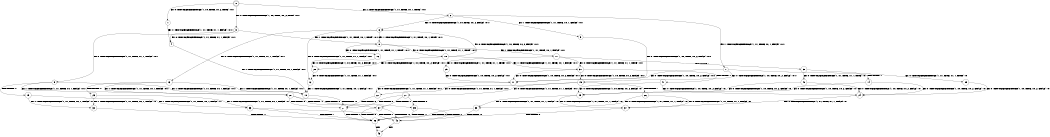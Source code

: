 digraph BCG {
size = "7, 10.5";
center = TRUE;
node [shape = circle];
0 [peripheries = 2];
0 -> 1 [label = "EX !0 !ATOMIC_EXCH_BRANCH (1, +0, TRUE, +0, 2, TRUE) !:0:1:"];
0 -> 2 [label = "EX !1 !ATOMIC_EXCH_BRANCH (1, +1, TRUE, +0, 1, TRUE) !:0:1:"];
0 -> 3 [label = "EX !0 !ATOMIC_EXCH_BRANCH (1, +0, TRUE, +0, 2, TRUE) !:0:1:"];
1 -> 4 [label = "EX !0 !ATOMIC_EXCH_BRANCH (1, +1, TRUE, +1, 1, FALSE) !:0:1:"];
2 -> 5 [label = "EX !1 !ATOMIC_EXCH_BRANCH (1, +1, TRUE, +0, 1, FALSE) !:0:1:"];
2 -> 6 [label = "EX !0 !ATOMIC_EXCH_BRANCH (1, +0, TRUE, +0, 2, FALSE) !:0:1:"];
2 -> 7 [label = "EX !1 !ATOMIC_EXCH_BRANCH (1, +1, TRUE, +0, 1, FALSE) !:0:1:"];
3 -> 4 [label = "EX !0 !ATOMIC_EXCH_BRANCH (1, +1, TRUE, +1, 1, FALSE) !:0:1:"];
3 -> 8 [label = "EX !1 !ATOMIC_EXCH_BRANCH (1, +1, TRUE, +0, 1, TRUE) !:0:1:"];
3 -> 9 [label = "EX !0 !ATOMIC_EXCH_BRANCH (1, +1, TRUE, +1, 1, FALSE) !:0:1:"];
4 -> 10 [label = "EX !1 !ATOMIC_EXCH_BRANCH (1, +1, TRUE, +0, 1, FALSE) !:0:1:"];
5 -> 11 [label = "EX !0 !ATOMIC_EXCH_BRANCH (1, +0, TRUE, +0, 2, FALSE) !:0:1:"];
6 -> 12 [label = "EX !0 !ATOMIC_EXCH_BRANCH (1, +1, TRUE, +1, 1, FALSE) !:0:1:"];
6 -> 8 [label = "EX !1 !ATOMIC_EXCH_BRANCH (1, +1, TRUE, +0, 1, TRUE) !:0:1:"];
6 -> 13 [label = "EX !0 !ATOMIC_EXCH_BRANCH (1, +1, TRUE, +1, 1, FALSE) !:0:1:"];
7 -> 11 [label = "EX !0 !ATOMIC_EXCH_BRANCH (1, +0, TRUE, +0, 2, FALSE) !:0:1:"];
7 -> 14 [label = "TERMINATE !1"];
7 -> 15 [label = "EX !0 !ATOMIC_EXCH_BRANCH (1, +0, TRUE, +0, 2, FALSE) !:0:1:"];
8 -> 16 [label = "EX !0 !ATOMIC_EXCH_BRANCH (1, +1, TRUE, +1, 1, TRUE) !:0:1:"];
8 -> 17 [label = "EX !1 !ATOMIC_EXCH_BRANCH (1, +1, TRUE, +0, 1, FALSE) !:0:1:"];
8 -> 18 [label = "EX !0 !ATOMIC_EXCH_BRANCH (1, +1, TRUE, +1, 1, TRUE) !:0:1:"];
9 -> 10 [label = "EX !1 !ATOMIC_EXCH_BRANCH (1, +1, TRUE, +0, 1, FALSE) !:0:1:"];
9 -> 19 [label = "TERMINATE !0"];
9 -> 20 [label = "EX !1 !ATOMIC_EXCH_BRANCH (1, +1, TRUE, +0, 1, FALSE) !:0:1:"];
10 -> 21 [label = "TERMINATE !0"];
11 -> 22 [label = "EX !0 !ATOMIC_EXCH_BRANCH (1, +1, TRUE, +1, 1, FALSE) !:0:1:"];
12 -> 10 [label = "EX !1 !ATOMIC_EXCH_BRANCH (1, +1, TRUE, +0, 1, FALSE) !:0:1:"];
13 -> 10 [label = "EX !1 !ATOMIC_EXCH_BRANCH (1, +1, TRUE, +0, 1, FALSE) !:0:1:"];
13 -> 23 [label = "TERMINATE !0"];
13 -> 20 [label = "EX !1 !ATOMIC_EXCH_BRANCH (1, +1, TRUE, +0, 1, FALSE) !:0:1:"];
14 -> 24 [label = "EX !0 !ATOMIC_EXCH_BRANCH (1, +0, TRUE, +0, 2, FALSE) !:0:"];
14 -> 25 [label = "EX !0 !ATOMIC_EXCH_BRANCH (1, +0, TRUE, +0, 2, FALSE) !:0:"];
15 -> 22 [label = "EX !0 !ATOMIC_EXCH_BRANCH (1, +1, TRUE, +1, 1, FALSE) !:0:1:"];
15 -> 26 [label = "TERMINATE !1"];
15 -> 27 [label = "EX !0 !ATOMIC_EXCH_BRANCH (1, +1, TRUE, +1, 1, FALSE) !:0:1:"];
16 -> 28 [label = "EX !0 !ATOMIC_EXCH_BRANCH (1, +0, TRUE, +0, 2, FALSE) !:0:1:"];
17 -> 29 [label = "EX !0 !ATOMIC_EXCH_BRANCH (1, +1, TRUE, +1, 1, TRUE) !:0:1:"];
17 -> 30 [label = "TERMINATE !1"];
17 -> 31 [label = "EX !0 !ATOMIC_EXCH_BRANCH (1, +1, TRUE, +1, 1, TRUE) !:0:1:"];
18 -> 28 [label = "EX !0 !ATOMIC_EXCH_BRANCH (1, +0, TRUE, +0, 2, FALSE) !:0:1:"];
18 -> 31 [label = "EX !1 !ATOMIC_EXCH_BRANCH (1, +1, TRUE, +0, 1, FALSE) !:0:1:"];
18 -> 6 [label = "EX !0 !ATOMIC_EXCH_BRANCH (1, +0, TRUE, +0, 2, FALSE) !:0:1:"];
19 -> 32 [label = "EX !1 !ATOMIC_EXCH_BRANCH (1, +1, TRUE, +0, 1, FALSE) !:1:"];
19 -> 33 [label = "EX !1 !ATOMIC_EXCH_BRANCH (1, +1, TRUE, +0, 1, FALSE) !:1:"];
20 -> 21 [label = "TERMINATE !0"];
20 -> 34 [label = "TERMINATE !1"];
20 -> 35 [label = "TERMINATE !0"];
21 -> 36 [label = "TERMINATE !1"];
22 -> 21 [label = "TERMINATE !0"];
23 -> 32 [label = "EX !1 !ATOMIC_EXCH_BRANCH (1, +1, TRUE, +0, 1, FALSE) !:1:"];
23 -> 33 [label = "EX !1 !ATOMIC_EXCH_BRANCH (1, +1, TRUE, +0, 1, FALSE) !:1:"];
24 -> 37 [label = "EX !0 !ATOMIC_EXCH_BRANCH (1, +1, TRUE, +1, 1, FALSE) !:0:"];
25 -> 37 [label = "EX !0 !ATOMIC_EXCH_BRANCH (1, +1, TRUE, +1, 1, FALSE) !:0:"];
25 -> 38 [label = "EX !0 !ATOMIC_EXCH_BRANCH (1, +1, TRUE, +1, 1, FALSE) !:0:"];
26 -> 37 [label = "EX !0 !ATOMIC_EXCH_BRANCH (1, +1, TRUE, +1, 1, FALSE) !:0:"];
26 -> 38 [label = "EX !0 !ATOMIC_EXCH_BRANCH (1, +1, TRUE, +1, 1, FALSE) !:0:"];
27 -> 21 [label = "TERMINATE !0"];
27 -> 34 [label = "TERMINATE !1"];
27 -> 35 [label = "TERMINATE !0"];
28 -> 12 [label = "EX !0 !ATOMIC_EXCH_BRANCH (1, +1, TRUE, +1, 1, FALSE) !:0:1:"];
29 -> 11 [label = "EX !0 !ATOMIC_EXCH_BRANCH (1, +0, TRUE, +0, 2, FALSE) !:0:1:"];
30 -> 39 [label = "EX !0 !ATOMIC_EXCH_BRANCH (1, +1, TRUE, +1, 1, TRUE) !:0:"];
30 -> 40 [label = "EX !0 !ATOMIC_EXCH_BRANCH (1, +1, TRUE, +1, 1, TRUE) !:0:"];
31 -> 11 [label = "EX !0 !ATOMIC_EXCH_BRANCH (1, +0, TRUE, +0, 2, FALSE) !:0:1:"];
31 -> 41 [label = "TERMINATE !1"];
31 -> 15 [label = "EX !0 !ATOMIC_EXCH_BRANCH (1, +0, TRUE, +0, 2, FALSE) !:0:1:"];
32 -> 36 [label = "TERMINATE !1"];
33 -> 36 [label = "TERMINATE !1"];
33 -> 42 [label = "TERMINATE !1"];
34 -> 36 [label = "TERMINATE !0"];
34 -> 42 [label = "TERMINATE !0"];
35 -> 36 [label = "TERMINATE !1"];
35 -> 42 [label = "TERMINATE !1"];
36 -> 43 [label = "exit"];
37 -> 36 [label = "TERMINATE !0"];
38 -> 36 [label = "TERMINATE !0"];
38 -> 42 [label = "TERMINATE !0"];
39 -> 24 [label = "EX !0 !ATOMIC_EXCH_BRANCH (1, +0, TRUE, +0, 2, FALSE) !:0:"];
40 -> 24 [label = "EX !0 !ATOMIC_EXCH_BRANCH (1, +0, TRUE, +0, 2, FALSE) !:0:"];
40 -> 25 [label = "EX !0 !ATOMIC_EXCH_BRANCH (1, +0, TRUE, +0, 2, FALSE) !:0:"];
41 -> 24 [label = "EX !0 !ATOMIC_EXCH_BRANCH (1, +0, TRUE, +0, 2, FALSE) !:0:"];
41 -> 25 [label = "EX !0 !ATOMIC_EXCH_BRANCH (1, +0, TRUE, +0, 2, FALSE) !:0:"];
42 -> 43 [label = "exit"];
}
